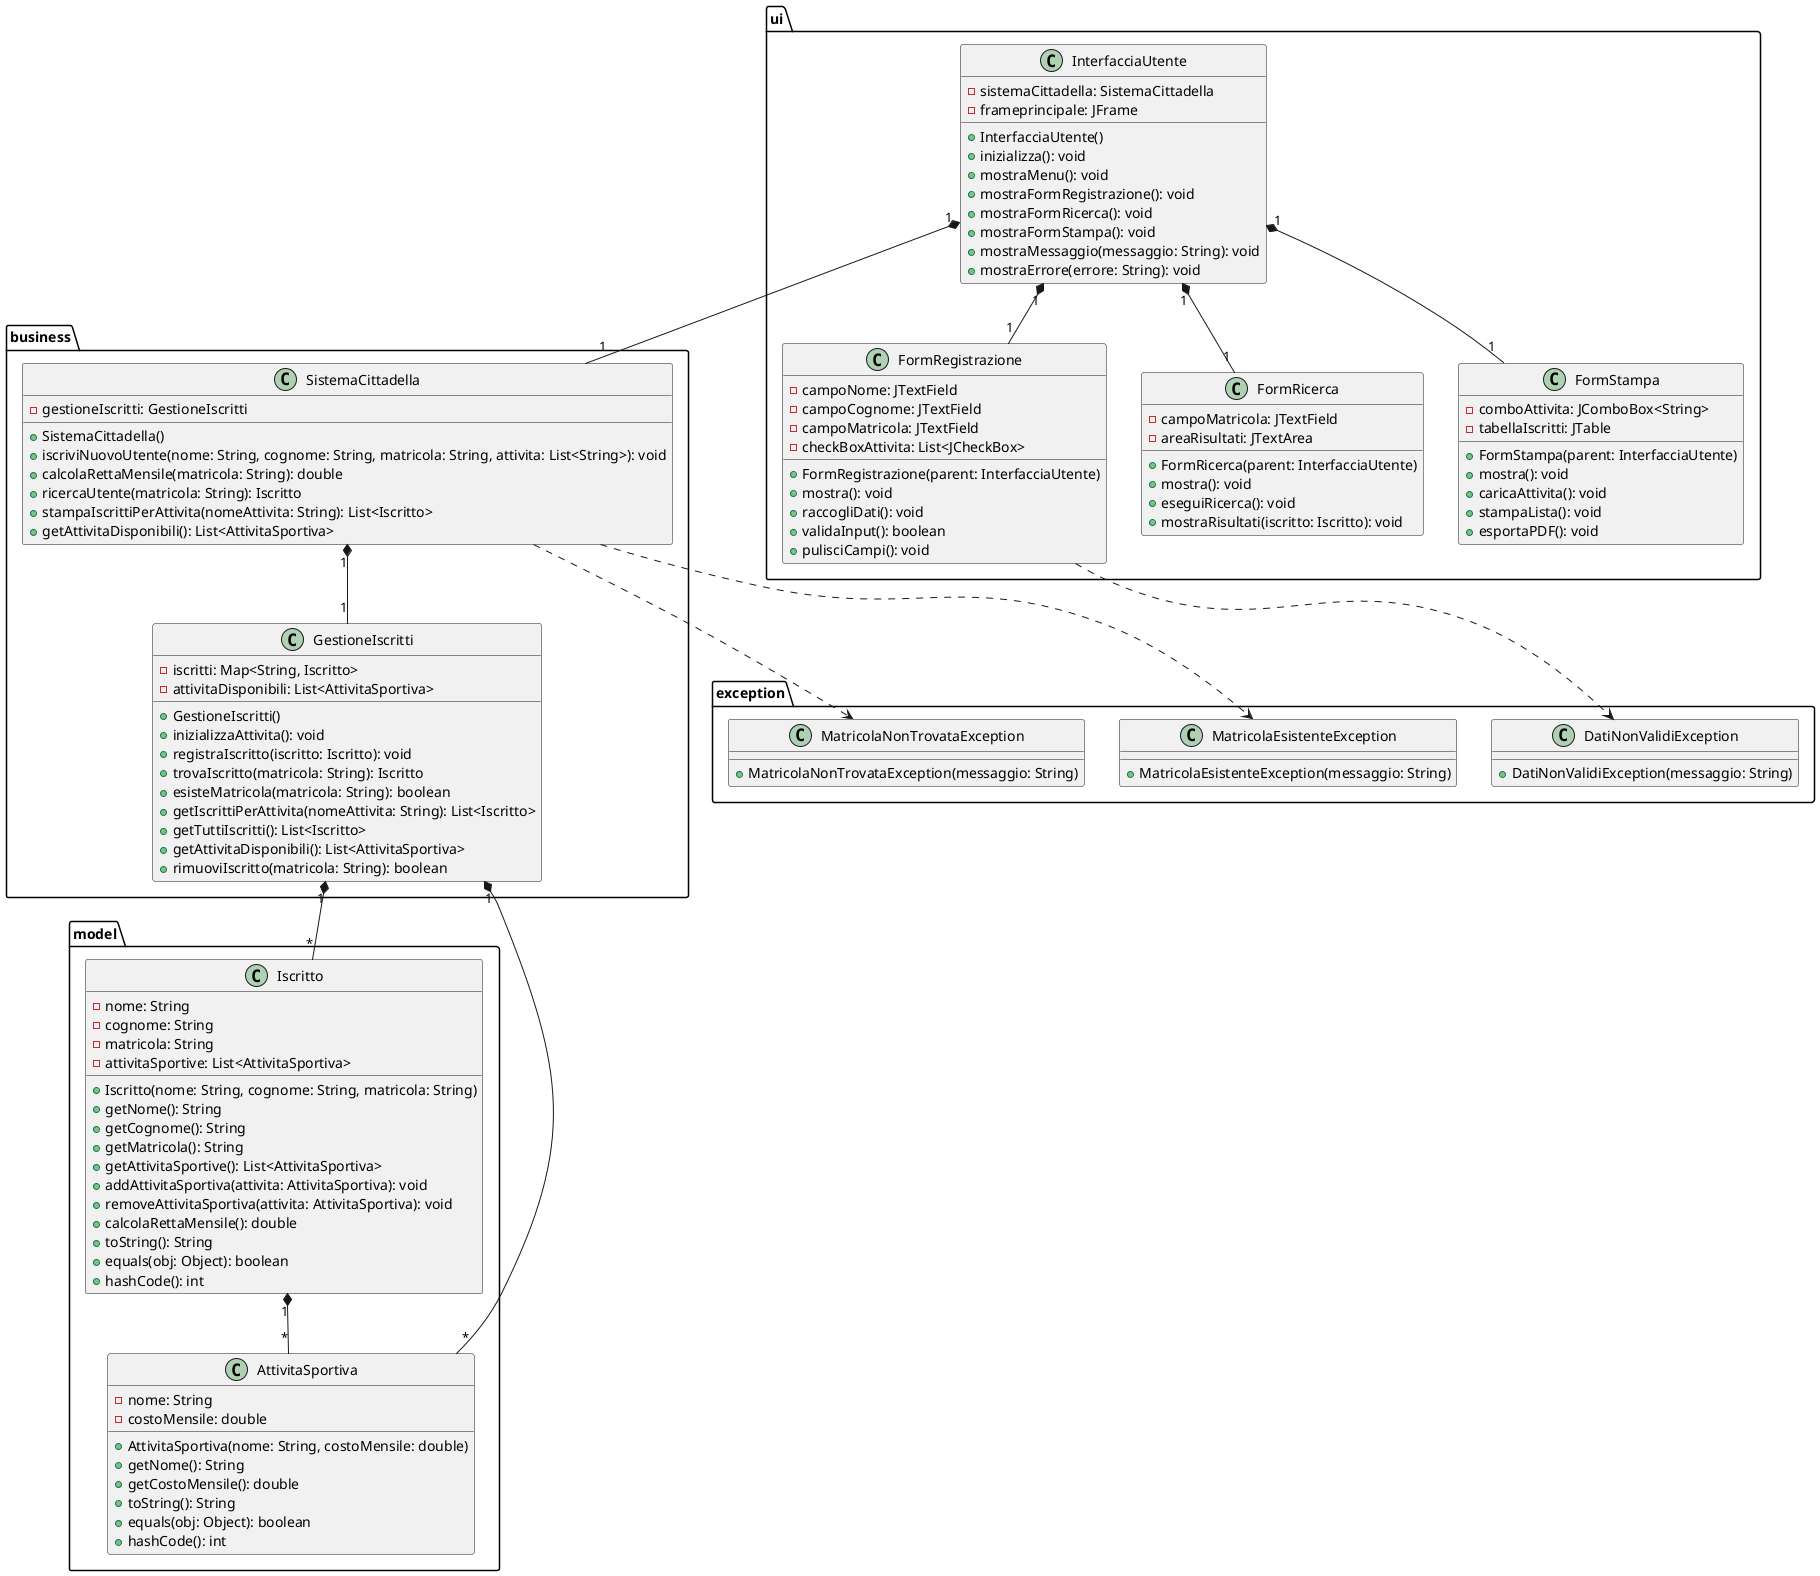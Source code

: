 @startuml

package model {
    class Iscritto {
        -nome: String
        -cognome: String  
        -matricola: String
        -attivitaSportive: List<AttivitaSportiva>
        +Iscritto(nome: String, cognome: String, matricola: String)
        +getNome(): String
        +getCognome(): String
        +getMatricola(): String
        +getAttivitaSportive(): List<AttivitaSportiva>
        +addAttivitaSportiva(attivita: AttivitaSportiva): void
        +removeAttivitaSportiva(attivita: AttivitaSportiva): void
        +calcolaRettaMensile(): double
        +toString(): String
        +equals(obj: Object): boolean
        +hashCode(): int
    }

    class AttivitaSportiva {
        -nome: String
        -costoMensile: double
        +AttivitaSportiva(nome: String, costoMensile: double)
        +getNome(): String
        +getCostoMensile(): double
        +toString(): String
        +equals(obj: Object): boolean
        +hashCode(): int
    }
}

package business {
    class GestioneIscritti {
        -iscritti: Map<String, Iscritto>
        -attivitaDisponibili: List<AttivitaSportiva>
        +GestioneIscritti()
        +inizializzaAttivita(): void
        +registraIscritto(iscritto: Iscritto): void
        +trovaIscritto(matricola: String): Iscritto
        +esisteMatricola(matricola: String): boolean
        +getIscrittiPerAttivita(nomeAttivita: String): List<Iscritto>
        +getTuttiIscritti(): List<Iscritto>
        +getAttivitaDisponibili(): List<AttivitaSportiva>
        +rimuoviIscritto(matricola: String): boolean
    }
    
    class SistemaCittadella {
        -gestioneIscritti: GestioneIscritti
        +SistemaCittadella()
        +iscriviNuovoUtente(nome: String, cognome: String, matricola: String, attivita: List<String>): void
        +calcolaRettaMensile(matricola: String): double
        +ricercaUtente(matricola: String): Iscritto
        +stampaIscrittiPerAttivita(nomeAttivita: String): List<Iscritto>
        +getAttivitaDisponibili(): List<AttivitaSportiva>
    }
}

package ui {
    class InterfacciaUtente {
        -sistemaCittadella: SistemaCittadella
        -frameprincipale: JFrame
        +InterfacciaUtente()
        +inizializza(): void
        +mostraMenu(): void
        +mostraFormRegistrazione(): void
        +mostraFormRicerca(): void
        +mostraFormStampa(): void
        +mostraMessaggio(messaggio: String): void
        +mostraErrore(errore: String): void
    }
    
    class FormRegistrazione {
        -campoNome: JTextField
        -campoCognome: JTextField
        -campoMatricola: JTextField
        -checkBoxAttivita: List<JCheckBox>
        +FormRegistrazione(parent: InterfacciaUtente)
        +mostra(): void
        +raccogliDati(): void
        +validaInput(): boolean
        +pulisciCampi(): void
    }
    
    class FormRicerca {
        -campoMatricola: JTextField
        -areaRisultati: JTextArea
        +FormRicerca(parent: InterfacciaUtente)
        +mostra(): void
        +eseguiRicerca(): void
        +mostraRisultati(iscritto: Iscritto): void
    }
    
    class FormStampa {
        -comboAttivita: JComboBox<String>
        -tabellaIscritti: JTable
        +FormStampa(parent: InterfacciaUtente)
        +mostra(): void
        +caricaAttivita(): void
        +stampaLista(): void
        +esportaPDF(): void
    }
}

package exception {
    class MatricolaEsistenteException {
        +MatricolaEsistenteException(messaggio: String)
    }
    
    class MatricolaNonTrovataException {
        +MatricolaNonTrovataException(messaggio: String)
    }
    
    class DatiNonValidiException {
        +DatiNonValidiException(messaggio: String)
    }
}

Iscritto "1" *-- "*" AttivitaSportiva
GestioneIscritti "1" *-- "*" Iscritto
GestioneIscritti "1" *-- "*" AttivitaSportiva
SistemaCittadella "1" *-- "1" GestioneIscritti

InterfacciaUtente "1" *-- "1" SistemaCittadella
InterfacciaUtente "1" *-- "1" FormRegistrazione
InterfacciaUtente "1" *-- "1" FormRicerca
InterfacciaUtente "1" *-- "1" FormStampa

SistemaCittadella ..> MatricolaEsistenteException
SistemaCittadella ..> MatricolaNonTrovataException
FormRegistrazione ..> DatiNonValidiException

@enduml 